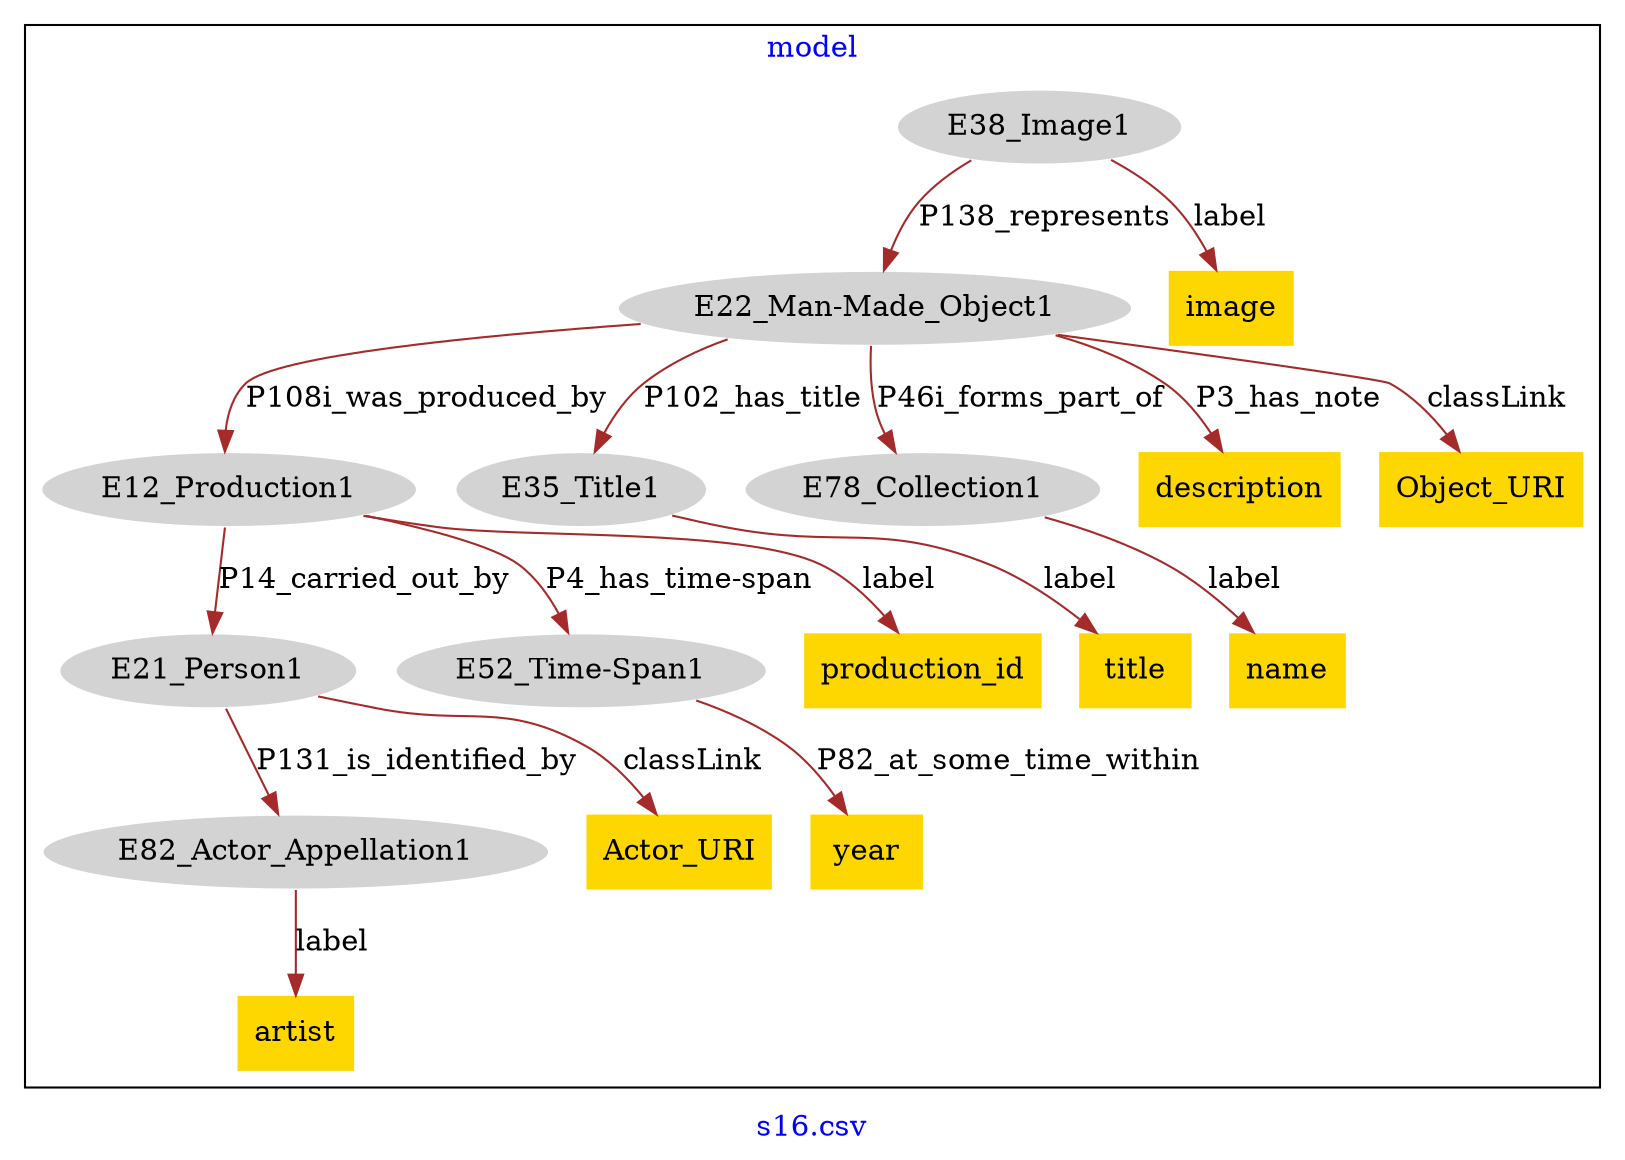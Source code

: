 digraph n0 {
fontcolor="blue"
remincross="true"
label="s16.csv"
subgraph cluster {
label="model"
n2[style="filled",color="white",fillcolor="lightgray",label="E12_Production1"];
n3[style="filled",color="white",fillcolor="lightgray",label="E21_Person1"];
n4[style="filled",color="white",fillcolor="lightgray",label="E52_Time-Span1"];
n5[style="filled",color="white",fillcolor="lightgray",label="E82_Actor_Appellation1"];
n6[style="filled",color="white",fillcolor="lightgray",label="E22_Man-Made_Object1"];
n7[style="filled",color="white",fillcolor="lightgray",label="E35_Title1"];
n8[style="filled",color="white",fillcolor="lightgray",label="E78_Collection1"];
n9[style="filled",color="white",fillcolor="lightgray",label="E38_Image1"];
n10[shape="plaintext",style="filled",fillcolor="gold",label="artist"];
n11[shape="plaintext",style="filled",fillcolor="gold",label="name"];
n12[shape="plaintext",style="filled",fillcolor="gold",label="title"];
n13[shape="plaintext",style="filled",fillcolor="gold",label="description"];
n14[shape="plaintext",style="filled",fillcolor="gold",label="Actor_URI"];
n15[shape="plaintext",style="filled",fillcolor="gold",label="Object_URI"];
n16[shape="plaintext",style="filled",fillcolor="gold",label="year"];
n17[shape="plaintext",style="filled",fillcolor="gold",label="production_id"];
n18[shape="plaintext",style="filled",fillcolor="gold",label="image"];
}
n2 -> n3[color="brown",fontcolor="black",label="P14_carried_out_by"]
n2 -> n4[color="brown",fontcolor="black",label="P4_has_time-span"]
n3 -> n5[color="brown",fontcolor="black",label="P131_is_identified_by"]
n6 -> n2[color="brown",fontcolor="black",label="P108i_was_produced_by"]
n6 -> n7[color="brown",fontcolor="black",label="P102_has_title"]
n6 -> n8[color="brown",fontcolor="black",label="P46i_forms_part_of"]
n9 -> n6[color="brown",fontcolor="black",label="P138_represents"]
n5 -> n10[color="brown",fontcolor="black",label="label"]
n8 -> n11[color="brown",fontcolor="black",label="label"]
n7 -> n12[color="brown",fontcolor="black",label="label"]
n6 -> n13[color="brown",fontcolor="black",label="P3_has_note"]
n3 -> n14[color="brown",fontcolor="black",label="classLink"]
n6 -> n15[color="brown",fontcolor="black",label="classLink"]
n4 -> n16[color="brown",fontcolor="black",label="P82_at_some_time_within"]
n2 -> n17[color="brown",fontcolor="black",label="label"]
n9 -> n18[color="brown",fontcolor="black",label="label"]
}
